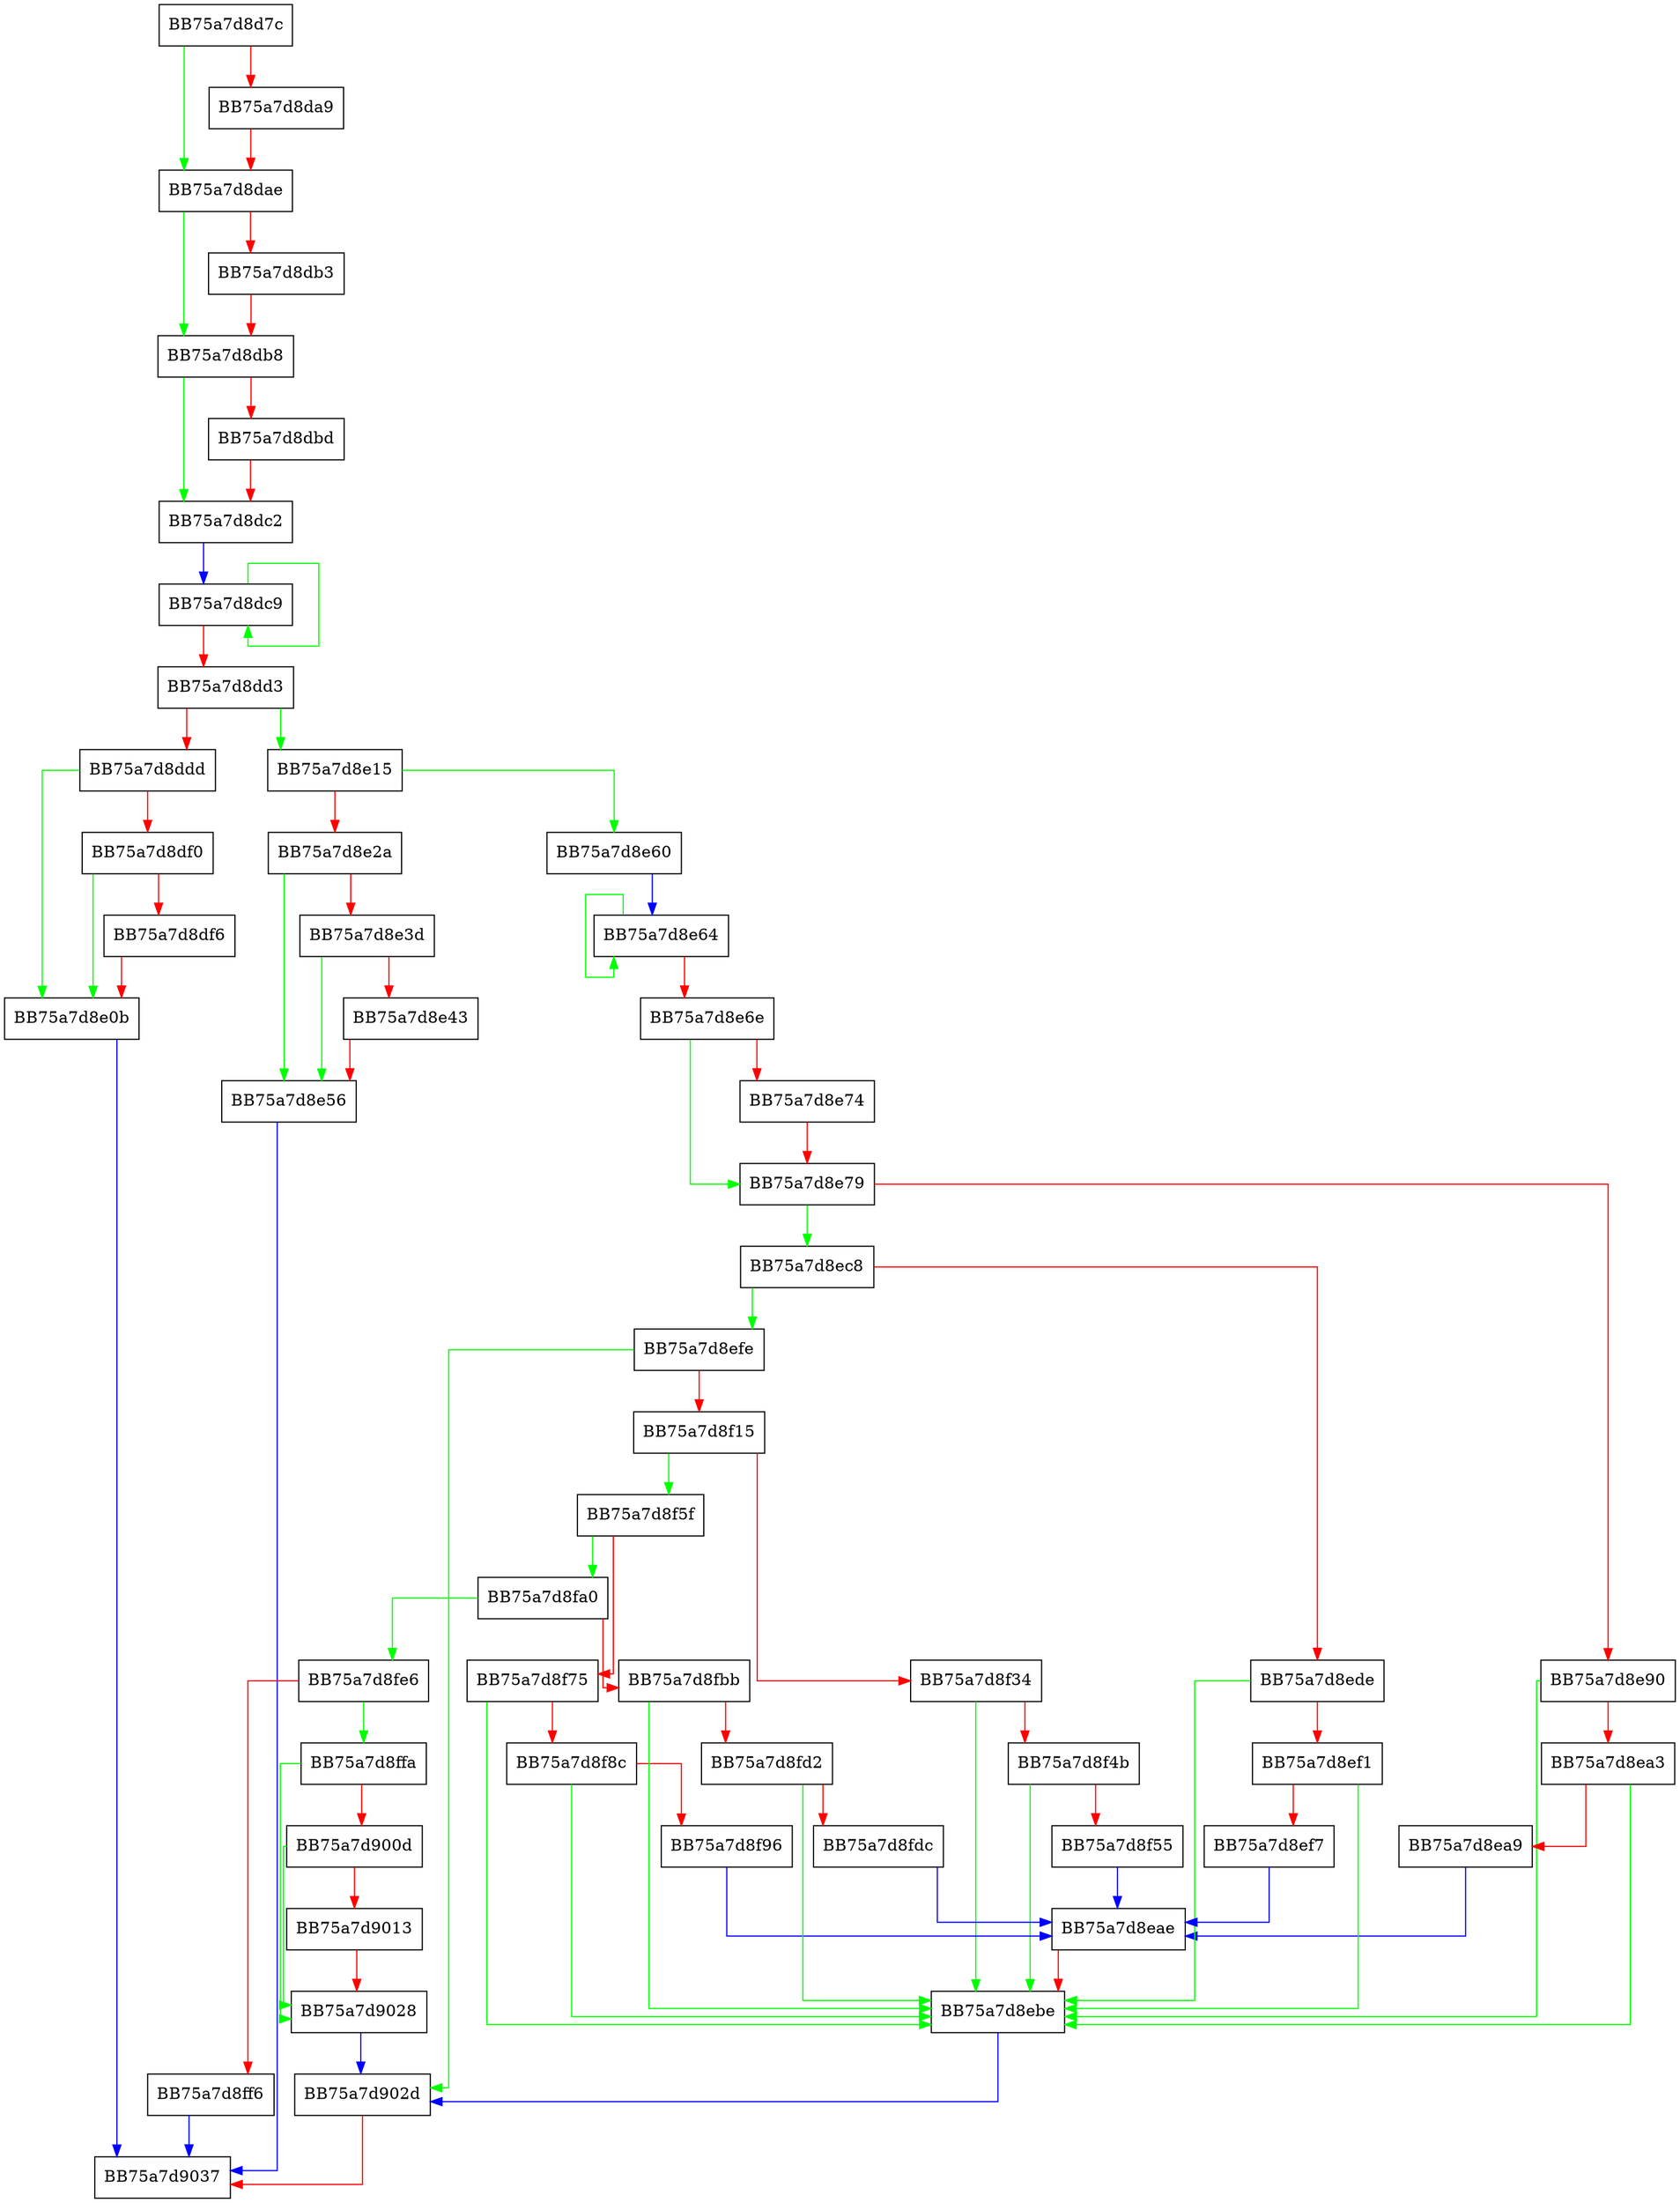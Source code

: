 digraph ProcessingRedirectionPath {
  node [shape="box"];
  graph [splines=ortho];
  BB75a7d8d7c -> BB75a7d8dae [color="green"];
  BB75a7d8d7c -> BB75a7d8da9 [color="red"];
  BB75a7d8da9 -> BB75a7d8dae [color="red"];
  BB75a7d8dae -> BB75a7d8db8 [color="green"];
  BB75a7d8dae -> BB75a7d8db3 [color="red"];
  BB75a7d8db3 -> BB75a7d8db8 [color="red"];
  BB75a7d8db8 -> BB75a7d8dc2 [color="green"];
  BB75a7d8db8 -> BB75a7d8dbd [color="red"];
  BB75a7d8dbd -> BB75a7d8dc2 [color="red"];
  BB75a7d8dc2 -> BB75a7d8dc9 [color="blue"];
  BB75a7d8dc9 -> BB75a7d8dc9 [color="green"];
  BB75a7d8dc9 -> BB75a7d8dd3 [color="red"];
  BB75a7d8dd3 -> BB75a7d8e15 [color="green"];
  BB75a7d8dd3 -> BB75a7d8ddd [color="red"];
  BB75a7d8ddd -> BB75a7d8e0b [color="green"];
  BB75a7d8ddd -> BB75a7d8df0 [color="red"];
  BB75a7d8df0 -> BB75a7d8e0b [color="green"];
  BB75a7d8df0 -> BB75a7d8df6 [color="red"];
  BB75a7d8df6 -> BB75a7d8e0b [color="red"];
  BB75a7d8e0b -> BB75a7d9037 [color="blue"];
  BB75a7d8e15 -> BB75a7d8e60 [color="green"];
  BB75a7d8e15 -> BB75a7d8e2a [color="red"];
  BB75a7d8e2a -> BB75a7d8e56 [color="green"];
  BB75a7d8e2a -> BB75a7d8e3d [color="red"];
  BB75a7d8e3d -> BB75a7d8e56 [color="green"];
  BB75a7d8e3d -> BB75a7d8e43 [color="red"];
  BB75a7d8e43 -> BB75a7d8e56 [color="red"];
  BB75a7d8e56 -> BB75a7d9037 [color="blue"];
  BB75a7d8e60 -> BB75a7d8e64 [color="blue"];
  BB75a7d8e64 -> BB75a7d8e64 [color="green"];
  BB75a7d8e64 -> BB75a7d8e6e [color="red"];
  BB75a7d8e6e -> BB75a7d8e79 [color="green"];
  BB75a7d8e6e -> BB75a7d8e74 [color="red"];
  BB75a7d8e74 -> BB75a7d8e79 [color="red"];
  BB75a7d8e79 -> BB75a7d8ec8 [color="green"];
  BB75a7d8e79 -> BB75a7d8e90 [color="red"];
  BB75a7d8e90 -> BB75a7d8ebe [color="green"];
  BB75a7d8e90 -> BB75a7d8ea3 [color="red"];
  BB75a7d8ea3 -> BB75a7d8ebe [color="green"];
  BB75a7d8ea3 -> BB75a7d8ea9 [color="red"];
  BB75a7d8ea9 -> BB75a7d8eae [color="blue"];
  BB75a7d8eae -> BB75a7d8ebe [color="red"];
  BB75a7d8ebe -> BB75a7d902d [color="blue"];
  BB75a7d8ec8 -> BB75a7d8efe [color="green"];
  BB75a7d8ec8 -> BB75a7d8ede [color="red"];
  BB75a7d8ede -> BB75a7d8ebe [color="green"];
  BB75a7d8ede -> BB75a7d8ef1 [color="red"];
  BB75a7d8ef1 -> BB75a7d8ebe [color="green"];
  BB75a7d8ef1 -> BB75a7d8ef7 [color="red"];
  BB75a7d8ef7 -> BB75a7d8eae [color="blue"];
  BB75a7d8efe -> BB75a7d902d [color="green"];
  BB75a7d8efe -> BB75a7d8f15 [color="red"];
  BB75a7d8f15 -> BB75a7d8f5f [color="green"];
  BB75a7d8f15 -> BB75a7d8f34 [color="red"];
  BB75a7d8f34 -> BB75a7d8ebe [color="green"];
  BB75a7d8f34 -> BB75a7d8f4b [color="red"];
  BB75a7d8f4b -> BB75a7d8ebe [color="green"];
  BB75a7d8f4b -> BB75a7d8f55 [color="red"];
  BB75a7d8f55 -> BB75a7d8eae [color="blue"];
  BB75a7d8f5f -> BB75a7d8fa0 [color="green"];
  BB75a7d8f5f -> BB75a7d8f75 [color="red"];
  BB75a7d8f75 -> BB75a7d8ebe [color="green"];
  BB75a7d8f75 -> BB75a7d8f8c [color="red"];
  BB75a7d8f8c -> BB75a7d8ebe [color="green"];
  BB75a7d8f8c -> BB75a7d8f96 [color="red"];
  BB75a7d8f96 -> BB75a7d8eae [color="blue"];
  BB75a7d8fa0 -> BB75a7d8fe6 [color="green"];
  BB75a7d8fa0 -> BB75a7d8fbb [color="red"];
  BB75a7d8fbb -> BB75a7d8ebe [color="green"];
  BB75a7d8fbb -> BB75a7d8fd2 [color="red"];
  BB75a7d8fd2 -> BB75a7d8ebe [color="green"];
  BB75a7d8fd2 -> BB75a7d8fdc [color="red"];
  BB75a7d8fdc -> BB75a7d8eae [color="blue"];
  BB75a7d8fe6 -> BB75a7d8ffa [color="green"];
  BB75a7d8fe6 -> BB75a7d8ff6 [color="red"];
  BB75a7d8ff6 -> BB75a7d9037 [color="blue"];
  BB75a7d8ffa -> BB75a7d9028 [color="green"];
  BB75a7d8ffa -> BB75a7d900d [color="red"];
  BB75a7d900d -> BB75a7d9028 [color="green"];
  BB75a7d900d -> BB75a7d9013 [color="red"];
  BB75a7d9013 -> BB75a7d9028 [color="red"];
  BB75a7d9028 -> BB75a7d902d [color="blue"];
  BB75a7d902d -> BB75a7d9037 [color="red"];
}
